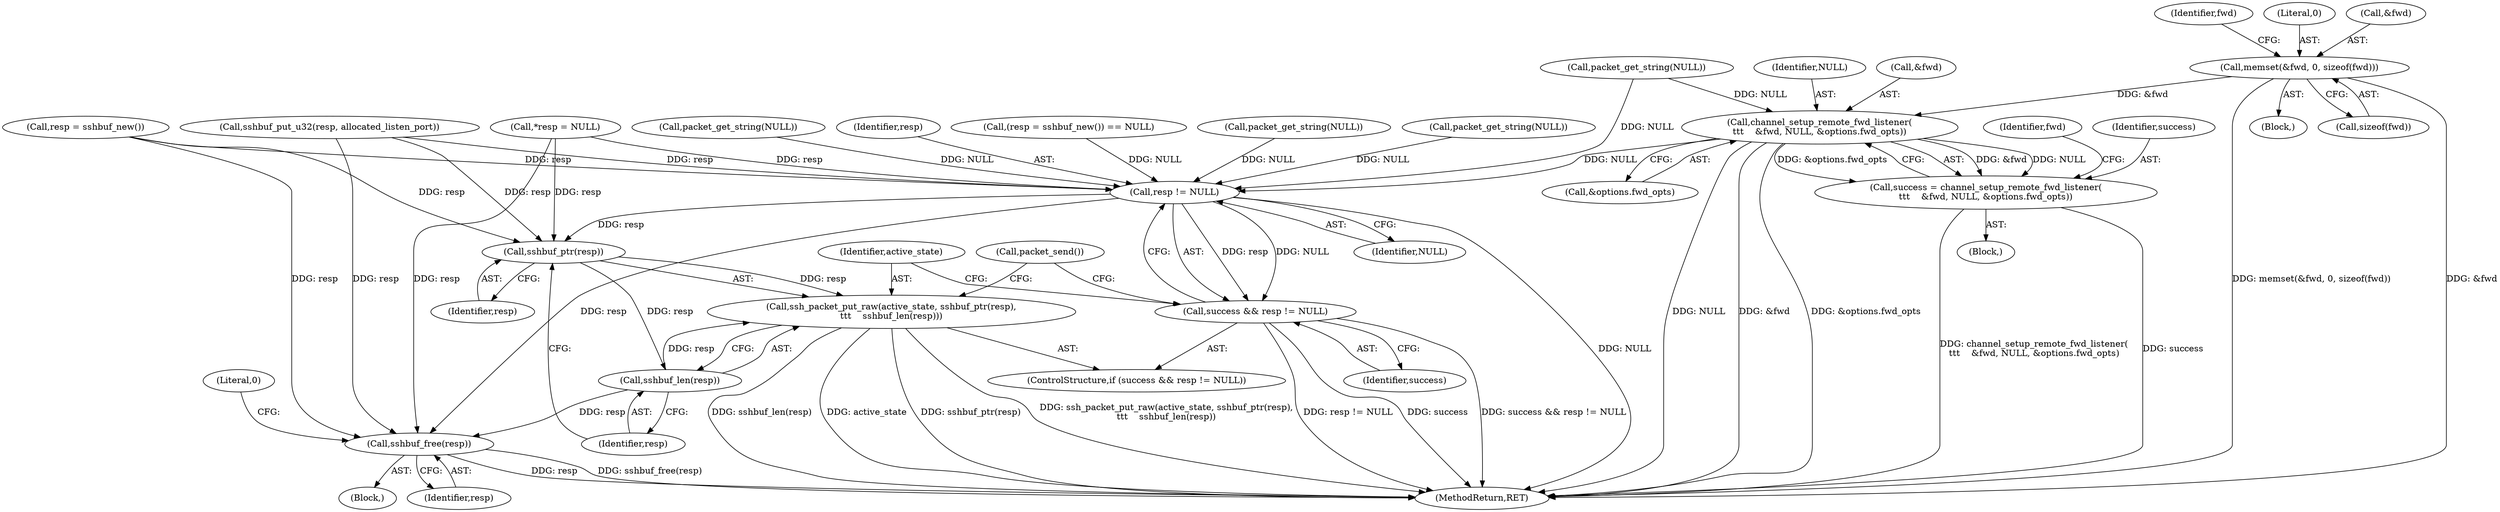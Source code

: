 digraph "0_src_c76fac666ea038753294f2ac94d310f8adece9ce@API" {
"1000330" [label="(Call,memset(&fwd, 0, sizeof(fwd)))"];
"1000374" [label="(Call,channel_setup_remote_fwd_listener(\n\t\t\t    &fwd, NULL, &options.fwd_opts))"];
"1000372" [label="(Call,success = channel_setup_remote_fwd_listener(\n\t\t\t    &fwd, NULL, &options.fwd_opts))"];
"1000460" [label="(Call,resp != NULL)"];
"1000458" [label="(Call,success && resp != NULL)"];
"1000465" [label="(Call,sshbuf_ptr(resp))"];
"1000463" [label="(Call,ssh_packet_put_raw(active_state, sshbuf_ptr(resp),\n\t\t\t    sshbuf_len(resp)))"];
"1000467" [label="(Call,sshbuf_len(resp))"];
"1000473" [label="(Call,sshbuf_free(resp))"];
"1000294" [label="(Call,packet_get_string(NULL))"];
"1000465" [label="(Call,sshbuf_ptr(resp))"];
"1000330" [label="(Call,memset(&fwd, 0, sizeof(fwd)))"];
"1000338" [label="(Identifier,fwd)"];
"1000464" [label="(Identifier,active_state)"];
"1000378" [label="(Call,&options.fwd_opts)"];
"1000477" [label="(MethodReturn,RET)"];
"1000461" [label="(Identifier,resp)"];
"1000372" [label="(Call,success = channel_setup_remote_fwd_listener(\n\t\t\t    &fwd, NULL, &options.fwd_opts))"];
"1000476" [label="(Literal,0)"];
"1000469" [label="(Call,packet_send())"];
"1000463" [label="(Call,ssh_packet_put_raw(active_state, sshbuf_ptr(resp),\n\t\t\t    sshbuf_len(resp)))"];
"1000458" [label="(Call,success && resp != NULL)"];
"1000333" [label="(Literal,0)"];
"1000377" [label="(Identifier,NULL)"];
"1000251" [label="(Call,resp = sshbuf_new())"];
"1000266" [label="(Call,sshbuf_put_u32(resp, allocated_listen_port))"];
"1000250" [label="(Call,(resp = sshbuf_new()) == NULL)"];
"1000127" [label="(Call,packet_get_string(NULL))"];
"1000457" [label="(ControlStructure,if (success && resp != NULL))"];
"1000374" [label="(Call,channel_setup_remote_fwd_listener(\n\t\t\t    &fwd, NULL, &options.fwd_opts))"];
"1000468" [label="(Identifier,resp)"];
"1000328" [label="(Block,)"];
"1000466" [label="(Identifier,resp)"];
"1000375" [label="(Call,&fwd)"];
"1000405" [label="(Call,packet_get_string(NULL))"];
"1000384" [label="(Identifier,fwd)"];
"1000473" [label="(Call,sshbuf_free(resp))"];
"1000373" [label="(Identifier,success)"];
"1000371" [label="(Block,)"];
"1000331" [label="(Call,&fwd)"];
"1000109" [label="(Block,)"];
"1000340" [label="(Call,packet_get_string(NULL))"];
"1000122" [label="(Call,*resp = NULL)"];
"1000467" [label="(Call,sshbuf_len(resp))"];
"1000334" [label="(Call,sizeof(fwd))"];
"1000474" [label="(Identifier,resp)"];
"1000462" [label="(Identifier,NULL)"];
"1000459" [label="(Identifier,success)"];
"1000460" [label="(Call,resp != NULL)"];
"1000330" -> "1000328"  [label="AST: "];
"1000330" -> "1000334"  [label="CFG: "];
"1000331" -> "1000330"  [label="AST: "];
"1000333" -> "1000330"  [label="AST: "];
"1000334" -> "1000330"  [label="AST: "];
"1000338" -> "1000330"  [label="CFG: "];
"1000330" -> "1000477"  [label="DDG: &fwd"];
"1000330" -> "1000477"  [label="DDG: memset(&fwd, 0, sizeof(fwd))"];
"1000330" -> "1000374"  [label="DDG: &fwd"];
"1000374" -> "1000372"  [label="AST: "];
"1000374" -> "1000378"  [label="CFG: "];
"1000375" -> "1000374"  [label="AST: "];
"1000377" -> "1000374"  [label="AST: "];
"1000378" -> "1000374"  [label="AST: "];
"1000372" -> "1000374"  [label="CFG: "];
"1000374" -> "1000477"  [label="DDG: NULL"];
"1000374" -> "1000477"  [label="DDG: &fwd"];
"1000374" -> "1000477"  [label="DDG: &options.fwd_opts"];
"1000374" -> "1000372"  [label="DDG: &fwd"];
"1000374" -> "1000372"  [label="DDG: NULL"];
"1000374" -> "1000372"  [label="DDG: &options.fwd_opts"];
"1000340" -> "1000374"  [label="DDG: NULL"];
"1000374" -> "1000460"  [label="DDG: NULL"];
"1000372" -> "1000371"  [label="AST: "];
"1000373" -> "1000372"  [label="AST: "];
"1000384" -> "1000372"  [label="CFG: "];
"1000372" -> "1000477"  [label="DDG: success"];
"1000372" -> "1000477"  [label="DDG: channel_setup_remote_fwd_listener(\n\t\t\t    &fwd, NULL, &options.fwd_opts)"];
"1000460" -> "1000458"  [label="AST: "];
"1000460" -> "1000462"  [label="CFG: "];
"1000461" -> "1000460"  [label="AST: "];
"1000462" -> "1000460"  [label="AST: "];
"1000458" -> "1000460"  [label="CFG: "];
"1000460" -> "1000477"  [label="DDG: NULL"];
"1000460" -> "1000458"  [label="DDG: resp"];
"1000460" -> "1000458"  [label="DDG: NULL"];
"1000122" -> "1000460"  [label="DDG: resp"];
"1000251" -> "1000460"  [label="DDG: resp"];
"1000266" -> "1000460"  [label="DDG: resp"];
"1000250" -> "1000460"  [label="DDG: NULL"];
"1000294" -> "1000460"  [label="DDG: NULL"];
"1000405" -> "1000460"  [label="DDG: NULL"];
"1000127" -> "1000460"  [label="DDG: NULL"];
"1000340" -> "1000460"  [label="DDG: NULL"];
"1000460" -> "1000465"  [label="DDG: resp"];
"1000460" -> "1000473"  [label="DDG: resp"];
"1000458" -> "1000457"  [label="AST: "];
"1000458" -> "1000459"  [label="CFG: "];
"1000459" -> "1000458"  [label="AST: "];
"1000464" -> "1000458"  [label="CFG: "];
"1000469" -> "1000458"  [label="CFG: "];
"1000458" -> "1000477"  [label="DDG: resp != NULL"];
"1000458" -> "1000477"  [label="DDG: success"];
"1000458" -> "1000477"  [label="DDG: success && resp != NULL"];
"1000465" -> "1000463"  [label="AST: "];
"1000465" -> "1000466"  [label="CFG: "];
"1000466" -> "1000465"  [label="AST: "];
"1000468" -> "1000465"  [label="CFG: "];
"1000465" -> "1000463"  [label="DDG: resp"];
"1000122" -> "1000465"  [label="DDG: resp"];
"1000251" -> "1000465"  [label="DDG: resp"];
"1000266" -> "1000465"  [label="DDG: resp"];
"1000465" -> "1000467"  [label="DDG: resp"];
"1000463" -> "1000457"  [label="AST: "];
"1000463" -> "1000467"  [label="CFG: "];
"1000464" -> "1000463"  [label="AST: "];
"1000467" -> "1000463"  [label="AST: "];
"1000469" -> "1000463"  [label="CFG: "];
"1000463" -> "1000477"  [label="DDG: sshbuf_ptr(resp)"];
"1000463" -> "1000477"  [label="DDG: ssh_packet_put_raw(active_state, sshbuf_ptr(resp),\n\t\t\t    sshbuf_len(resp))"];
"1000463" -> "1000477"  [label="DDG: sshbuf_len(resp)"];
"1000463" -> "1000477"  [label="DDG: active_state"];
"1000467" -> "1000463"  [label="DDG: resp"];
"1000467" -> "1000468"  [label="CFG: "];
"1000468" -> "1000467"  [label="AST: "];
"1000467" -> "1000473"  [label="DDG: resp"];
"1000473" -> "1000109"  [label="AST: "];
"1000473" -> "1000474"  [label="CFG: "];
"1000474" -> "1000473"  [label="AST: "];
"1000476" -> "1000473"  [label="CFG: "];
"1000473" -> "1000477"  [label="DDG: resp"];
"1000473" -> "1000477"  [label="DDG: sshbuf_free(resp)"];
"1000122" -> "1000473"  [label="DDG: resp"];
"1000251" -> "1000473"  [label="DDG: resp"];
"1000266" -> "1000473"  [label="DDG: resp"];
}
